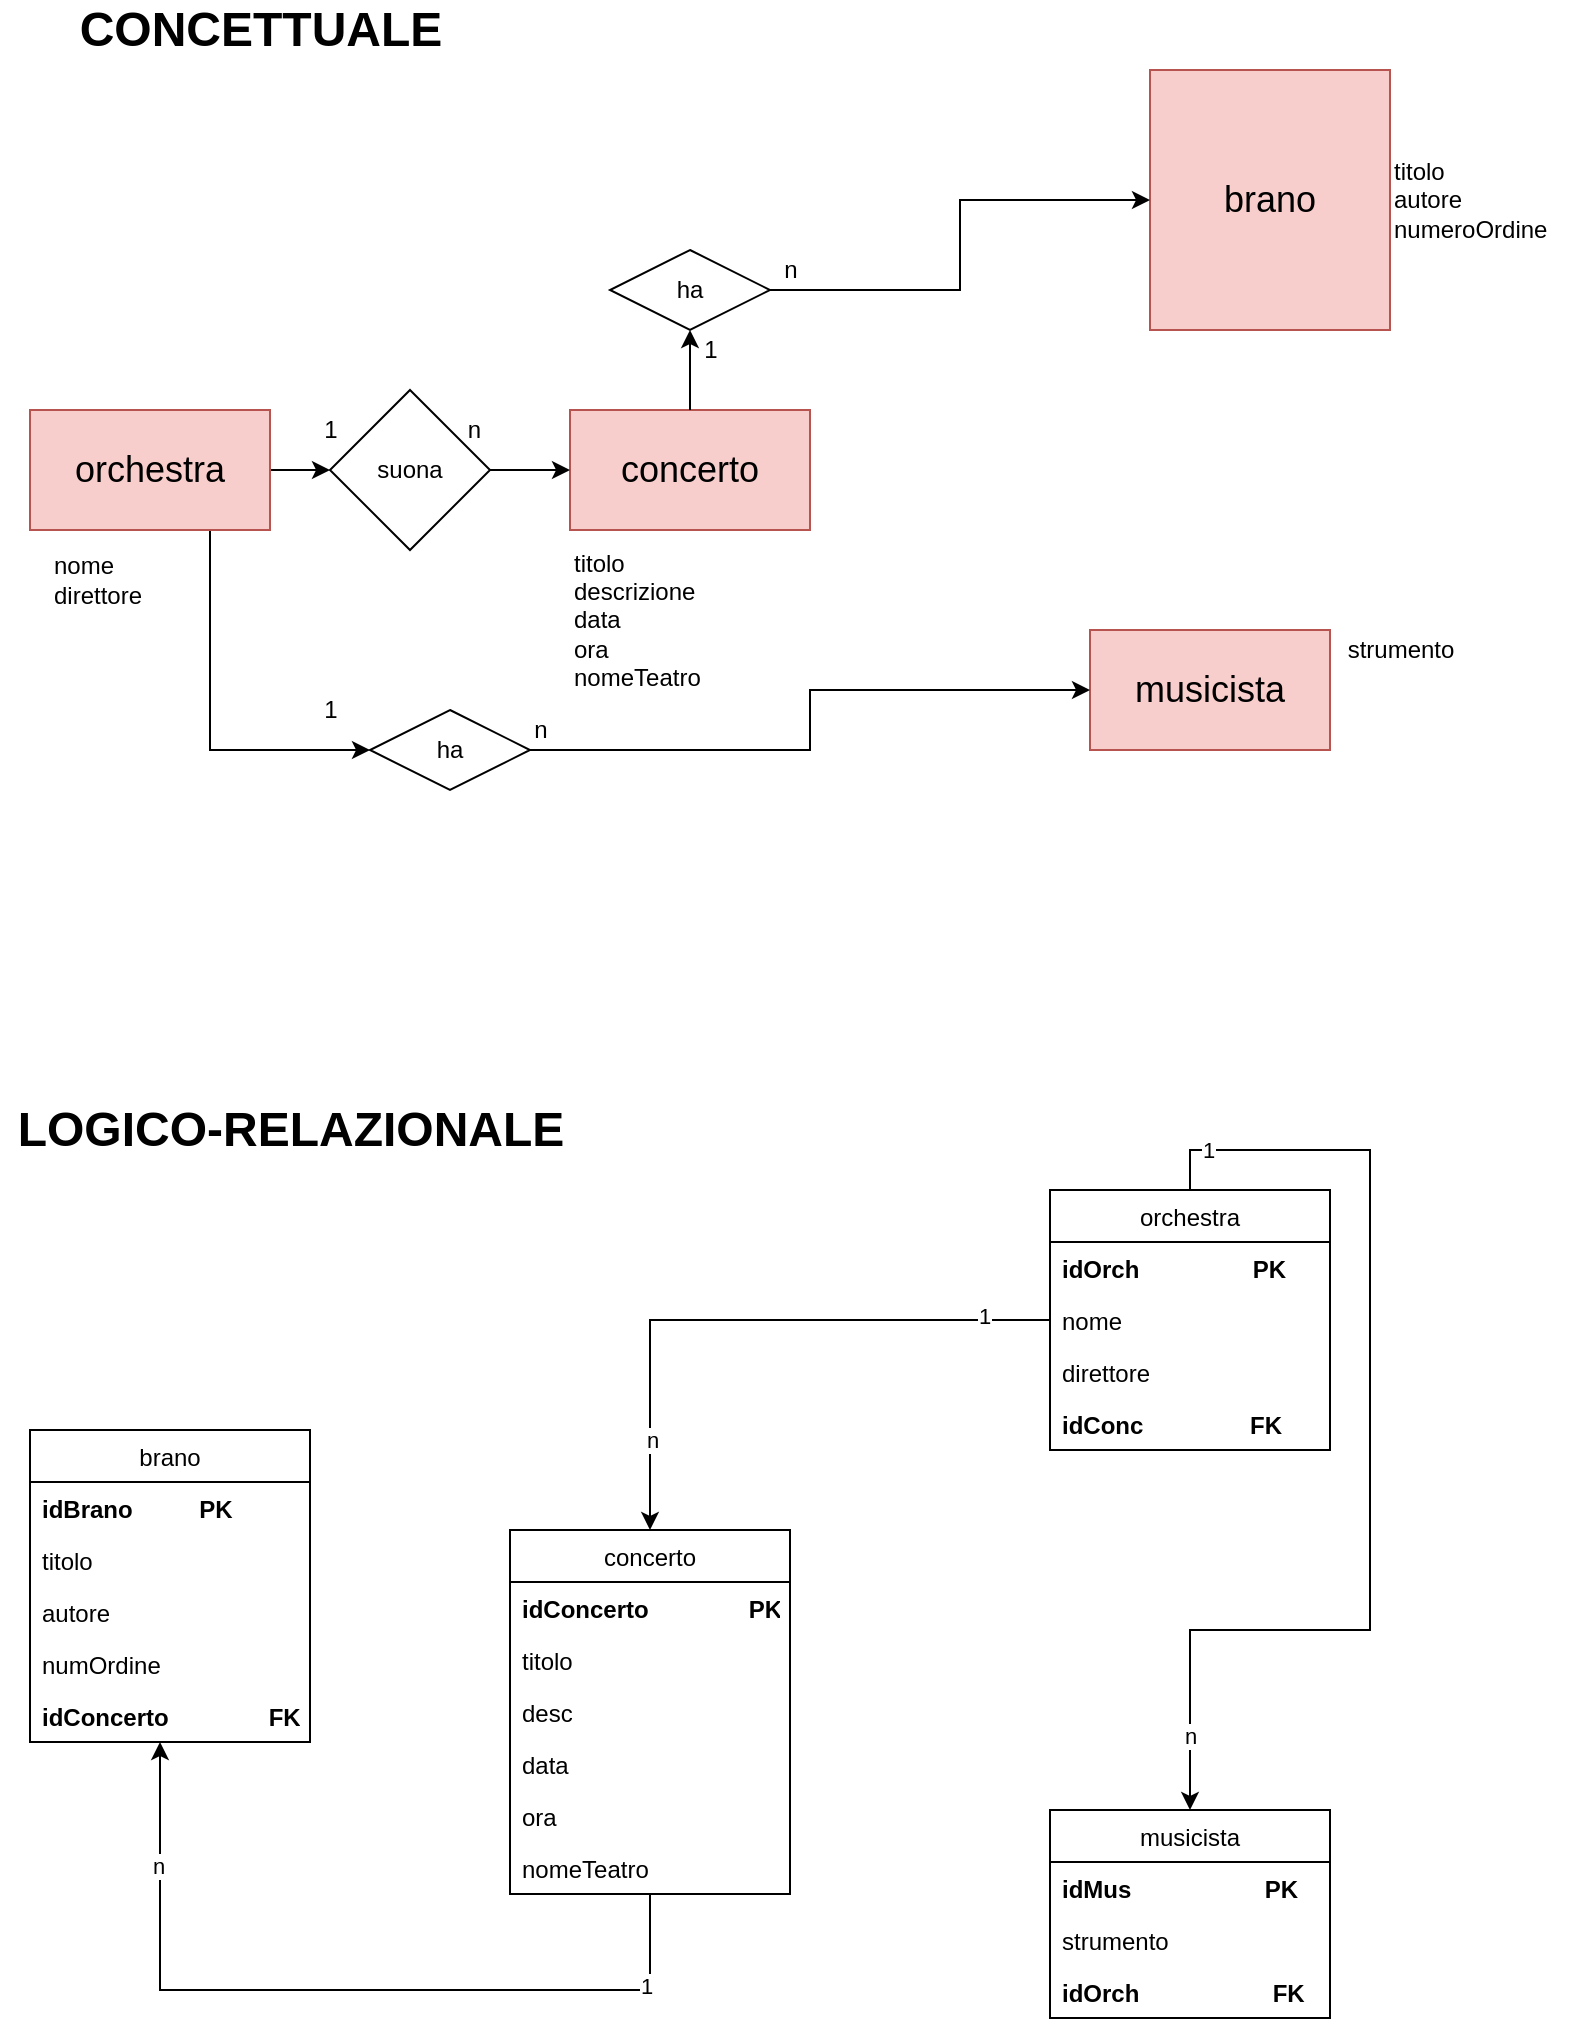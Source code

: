 <mxfile version="14.1.1" type="device"><diagram id="wcIOVRfHjY2_i-HEkIBr" name="Page-1"><mxGraphModel dx="852" dy="621" grid="1" gridSize="10" guides="1" tooltips="1" connect="1" arrows="1" fold="1" page="1" pageScale="1" pageWidth="827" pageHeight="1169" math="0" shadow="0"><root><mxCell id="0"/><mxCell id="1" parent="0"/><mxCell id="-WhVMdLTm_4nTsHvpONc-25" style="edgeStyle=orthogonalEdgeStyle;rounded=0;orthogonalLoop=1;jettySize=auto;html=1;exitX=1;exitY=0.5;exitDx=0;exitDy=0;entryX=0;entryY=0.5;entryDx=0;entryDy=0;" parent="1" source="-WhVMdLTm_4nTsHvpONc-15" target="-WhVMdLTm_4nTsHvpONc-24" edge="1"><mxGeometry relative="1" as="geometry"/></mxCell><mxCell id="-WhVMdLTm_4nTsHvpONc-56" style="edgeStyle=orthogonalEdgeStyle;rounded=0;orthogonalLoop=1;jettySize=auto;html=1;exitX=0.75;exitY=1;exitDx=0;exitDy=0;entryX=0;entryY=0.5;entryDx=0;entryDy=0;" parent="1" source="-WhVMdLTm_4nTsHvpONc-15" target="-WhVMdLTm_4nTsHvpONc-55" edge="1"><mxGeometry relative="1" as="geometry"/></mxCell><mxCell id="-WhVMdLTm_4nTsHvpONc-15" value="&lt;font style=&quot;font-size: 18px&quot;&gt;orchestra&lt;/font&gt;" style="rounded=0;whiteSpace=wrap;html=1;fillColor=#f8cecc;strokeColor=#b85450;" parent="1" vertex="1"><mxGeometry x="50" y="250" width="120" height="60" as="geometry"/></mxCell><mxCell id="-WhVMdLTm_4nTsHvpONc-17" value="&lt;font style=&quot;font-size: 18px&quot;&gt;brano&lt;/font&gt;" style="rounded=0;whiteSpace=wrap;html=1;fillColor=#f8cecc;strokeColor=#b85450;" parent="1" vertex="1"><mxGeometry x="610" y="80" width="120" height="130" as="geometry"/></mxCell><mxCell id="-WhVMdLTm_4nTsHvpONc-31" value="" style="edgeStyle=orthogonalEdgeStyle;rounded=0;orthogonalLoop=1;jettySize=auto;html=1;" parent="1" source="-WhVMdLTm_4nTsHvpONc-30" target="-WhVMdLTm_4nTsHvpONc-17" edge="1"><mxGeometry relative="1" as="geometry"><mxPoint x="380" y="140" as="sourcePoint"/><mxPoint x="550" y="250" as="targetPoint"/></mxGeometry></mxCell><mxCell id="-WhVMdLTm_4nTsHvpONc-19" value="&lt;font style=&quot;font-size: 18px&quot;&gt;concerto&lt;/font&gt;" style="rounded=0;whiteSpace=wrap;html=1;fillColor=#f8cecc;strokeColor=#b85450;" parent="1" vertex="1"><mxGeometry x="320" y="250" width="120" height="60" as="geometry"/></mxCell><mxCell id="-WhVMdLTm_4nTsHvpONc-20" value="&lt;font style=&quot;font-size: 18px&quot;&gt;musicista&lt;/font&gt;" style="rounded=0;whiteSpace=wrap;html=1;fillColor=#f8cecc;strokeColor=#b85450;" parent="1" vertex="1"><mxGeometry x="580" y="360" width="120" height="60" as="geometry"/></mxCell><mxCell id="-WhVMdLTm_4nTsHvpONc-26" style="edgeStyle=orthogonalEdgeStyle;rounded=0;orthogonalLoop=1;jettySize=auto;html=1;exitX=1;exitY=0.5;exitDx=0;exitDy=0;entryX=0;entryY=0.5;entryDx=0;entryDy=0;" parent="1" source="-WhVMdLTm_4nTsHvpONc-24" target="-WhVMdLTm_4nTsHvpONc-19" edge="1"><mxGeometry relative="1" as="geometry"/></mxCell><mxCell id="-WhVMdLTm_4nTsHvpONc-24" value="suona" style="rhombus;whiteSpace=wrap;html=1;" parent="1" vertex="1"><mxGeometry x="200" y="240" width="80" height="80" as="geometry"/></mxCell><mxCell id="-WhVMdLTm_4nTsHvpONc-32" value="" style="edgeStyle=orthogonalEdgeStyle;rounded=0;orthogonalLoop=1;jettySize=auto;html=1;" parent="1" source="-WhVMdLTm_4nTsHvpONc-19" target="-WhVMdLTm_4nTsHvpONc-30" edge="1"><mxGeometry relative="1" as="geometry"><mxPoint x="410" y="230" as="sourcePoint"/></mxGeometry></mxCell><mxCell id="-WhVMdLTm_4nTsHvpONc-30" value="ha" style="rhombus;whiteSpace=wrap;html=1;rounded=0;" parent="1" vertex="1"><mxGeometry x="340" y="170" width="80" height="40" as="geometry"/></mxCell><mxCell id="-WhVMdLTm_4nTsHvpONc-43" value="&lt;font style=&quot;font-size: 24px&quot;&gt;&lt;b&gt;CONCETTUALE&lt;/b&gt;&lt;/font&gt;" style="text;html=1;align=center;verticalAlign=middle;resizable=0;points=[];autosize=1;" parent="1" vertex="1"><mxGeometry x="65" y="50" width="200" height="20" as="geometry"/></mxCell><mxCell id="-WhVMdLTm_4nTsHvpONc-44" value="nome&lt;br&gt;direttore" style="text;html=1;align=left;verticalAlign=middle;resizable=0;points=[];autosize=1;" parent="1" vertex="1"><mxGeometry x="60" y="320" width="60" height="30" as="geometry"/></mxCell><mxCell id="-WhVMdLTm_4nTsHvpONc-45" value="titolo&lt;br&gt;descrizione&lt;br&gt;data&lt;br&gt;ora&lt;br&gt;nomeTeatro" style="text;html=1;align=left;verticalAlign=middle;resizable=0;points=[];autosize=1;" parent="1" vertex="1"><mxGeometry x="320" y="315" width="80" height="80" as="geometry"/></mxCell><mxCell id="-WhVMdLTm_4nTsHvpONc-53" value="titolo&lt;br&gt;autore&lt;br&gt;numeroOrdine" style="text;html=1;align=left;verticalAlign=middle;resizable=0;points=[];autosize=1;" parent="1" vertex="1"><mxGeometry x="730" y="120" width="90" height="50" as="geometry"/></mxCell><mxCell id="-WhVMdLTm_4nTsHvpONc-57" style="edgeStyle=orthogonalEdgeStyle;rounded=0;orthogonalLoop=1;jettySize=auto;html=1;exitX=1;exitY=0.5;exitDx=0;exitDy=0;" parent="1" source="-WhVMdLTm_4nTsHvpONc-55" target="-WhVMdLTm_4nTsHvpONc-20" edge="1"><mxGeometry relative="1" as="geometry"/></mxCell><mxCell id="-WhVMdLTm_4nTsHvpONc-55" value="ha" style="rhombus;whiteSpace=wrap;html=1;rounded=0;" parent="1" vertex="1"><mxGeometry x="220" y="400" width="80" height="40" as="geometry"/></mxCell><mxCell id="-WhVMdLTm_4nTsHvpONc-58" value="n" style="text;html=1;align=center;verticalAlign=middle;resizable=0;points=[];autosize=1;" parent="1" vertex="1"><mxGeometry x="295" y="400" width="20" height="20" as="geometry"/></mxCell><mxCell id="-WhVMdLTm_4nTsHvpONc-60" value="strumento" style="text;html=1;align=center;verticalAlign=middle;resizable=0;points=[];autosize=1;" parent="1" vertex="1"><mxGeometry x="700" y="360" width="70" height="20" as="geometry"/></mxCell><mxCell id="-WhVMdLTm_4nTsHvpONc-68" value="&lt;font style=&quot;font-size: 24px&quot;&gt;&lt;b&gt;LOGICO-RELAZIONALE&lt;/b&gt;&lt;/font&gt;" style="text;html=1;align=center;verticalAlign=middle;resizable=0;points=[];autosize=1;" parent="1" vertex="1"><mxGeometry x="35" y="600" width="290" height="20" as="geometry"/></mxCell><mxCell id="-WhVMdLTm_4nTsHvpONc-70" value="brano" style="swimlane;fontStyle=0;childLayout=stackLayout;horizontal=1;startSize=26;fillColor=none;horizontalStack=0;resizeParent=1;resizeParentMax=0;resizeLast=0;collapsible=1;marginBottom=0;" parent="1" vertex="1"><mxGeometry x="50" y="760" width="140" height="156" as="geometry"/></mxCell><mxCell id="-WhVMdLTm_4nTsHvpONc-71" value="idBrano          PK" style="text;strokeColor=none;fillColor=none;align=left;verticalAlign=top;spacingLeft=4;spacingRight=4;overflow=hidden;rotatable=0;points=[[0,0.5],[1,0.5]];portConstraint=eastwest;fontStyle=1" parent="-WhVMdLTm_4nTsHvpONc-70" vertex="1"><mxGeometry y="26" width="140" height="26" as="geometry"/></mxCell><mxCell id="-WhVMdLTm_4nTsHvpONc-72" value="titolo" style="text;strokeColor=none;fillColor=none;align=left;verticalAlign=top;spacingLeft=4;spacingRight=4;overflow=hidden;rotatable=0;points=[[0,0.5],[1,0.5]];portConstraint=eastwest;" parent="-WhVMdLTm_4nTsHvpONc-70" vertex="1"><mxGeometry y="52" width="140" height="26" as="geometry"/></mxCell><mxCell id="-WhVMdLTm_4nTsHvpONc-73" value="autore" style="text;strokeColor=none;fillColor=none;align=left;verticalAlign=top;spacingLeft=4;spacingRight=4;overflow=hidden;rotatable=0;points=[[0,0.5],[1,0.5]];portConstraint=eastwest;" parent="-WhVMdLTm_4nTsHvpONc-70" vertex="1"><mxGeometry y="78" width="140" height="26" as="geometry"/></mxCell><mxCell id="mgjvD5DERrOaA84Wzk3U-9" value="numOrdine" style="text;strokeColor=none;fillColor=none;align=left;verticalAlign=top;spacingLeft=4;spacingRight=4;overflow=hidden;rotatable=0;points=[[0,0.5],[1,0.5]];portConstraint=eastwest;" parent="-WhVMdLTm_4nTsHvpONc-70" vertex="1"><mxGeometry y="104" width="140" height="26" as="geometry"/></mxCell><mxCell id="mgjvD5DERrOaA84Wzk3U-11" value="idConcerto               FK" style="text;strokeColor=none;fillColor=none;align=left;verticalAlign=top;spacingLeft=4;spacingRight=4;overflow=hidden;rotatable=0;points=[[0,0.5],[1,0.5]];portConstraint=eastwest;fontStyle=1" parent="-WhVMdLTm_4nTsHvpONc-70" vertex="1"><mxGeometry y="130" width="140" height="26" as="geometry"/></mxCell><mxCell id="-WhVMdLTm_4nTsHvpONc-125" style="edgeStyle=orthogonalEdgeStyle;rounded=0;orthogonalLoop=1;jettySize=auto;html=1;exitX=0.5;exitY=0;exitDx=0;exitDy=0;entryX=0.5;entryY=0;entryDx=0;entryDy=0;" parent="1" source="-WhVMdLTm_4nTsHvpONc-74" target="-WhVMdLTm_4nTsHvpONc-107" edge="1"><mxGeometry relative="1" as="geometry"/></mxCell><mxCell id="-WhVMdLTm_4nTsHvpONc-126" value="1" style="edgeLabel;html=1;align=center;verticalAlign=middle;resizable=0;points=[];" parent="-WhVMdLTm_4nTsHvpONc-125" vertex="1" connectable="0"><mxGeometry x="-0.891" relative="1" as="geometry"><mxPoint as="offset"/></mxGeometry></mxCell><mxCell id="-WhVMdLTm_4nTsHvpONc-127" value="n" style="edgeLabel;html=1;align=center;verticalAlign=middle;resizable=0;points=[];" parent="-WhVMdLTm_4nTsHvpONc-125" vertex="1" connectable="0"><mxGeometry x="0.859" relative="1" as="geometry"><mxPoint as="offset"/></mxGeometry></mxCell><mxCell id="-WhVMdLTm_4nTsHvpONc-74" value="orchestra" style="swimlane;fontStyle=0;childLayout=stackLayout;horizontal=1;startSize=26;fillColor=none;horizontalStack=0;resizeParent=1;resizeParentMax=0;resizeLast=0;collapsible=1;marginBottom=0;" parent="1" vertex="1"><mxGeometry x="560" y="640" width="140" height="130" as="geometry"/></mxCell><mxCell id="-WhVMdLTm_4nTsHvpONc-79" value="idOrch                 PK" style="text;strokeColor=none;fillColor=none;align=left;verticalAlign=top;spacingLeft=4;spacingRight=4;overflow=hidden;rotatable=0;points=[[0,0.5],[1,0.5]];portConstraint=eastwest;fontStyle=1" parent="-WhVMdLTm_4nTsHvpONc-74" vertex="1"><mxGeometry y="26" width="140" height="26" as="geometry"/></mxCell><mxCell id="-WhVMdLTm_4nTsHvpONc-75" value="nome" style="text;strokeColor=none;fillColor=none;align=left;verticalAlign=top;spacingLeft=4;spacingRight=4;overflow=hidden;rotatable=0;points=[[0,0.5],[1,0.5]];portConstraint=eastwest;fontStyle=0" parent="-WhVMdLTm_4nTsHvpONc-74" vertex="1"><mxGeometry y="52" width="140" height="26" as="geometry"/></mxCell><mxCell id="-WhVMdLTm_4nTsHvpONc-76" value="direttore" style="text;strokeColor=none;fillColor=none;align=left;verticalAlign=top;spacingLeft=4;spacingRight=4;overflow=hidden;rotatable=0;points=[[0,0.5],[1,0.5]];portConstraint=eastwest;" parent="-WhVMdLTm_4nTsHvpONc-74" vertex="1"><mxGeometry y="78" width="140" height="26" as="geometry"/></mxCell><mxCell id="-WhVMdLTm_4nTsHvpONc-84" value="idConc                FK" style="text;strokeColor=none;fillColor=none;align=left;verticalAlign=top;spacingLeft=4;spacingRight=4;overflow=hidden;rotatable=0;points=[[0,0.5],[1,0.5]];portConstraint=eastwest;fontStyle=1" parent="-WhVMdLTm_4nTsHvpONc-74" vertex="1"><mxGeometry y="104" width="140" height="26" as="geometry"/></mxCell><mxCell id="-WhVMdLTm_4nTsHvpONc-94" value="concerto" style="swimlane;fontStyle=0;childLayout=stackLayout;horizontal=1;startSize=26;fillColor=none;horizontalStack=0;resizeParent=1;resizeParentMax=0;resizeLast=0;collapsible=1;marginBottom=0;" parent="1" vertex="1"><mxGeometry x="290" y="810" width="140" height="182" as="geometry"/></mxCell><mxCell id="-WhVMdLTm_4nTsHvpONc-95" value="idConcerto               PK" style="text;strokeColor=none;fillColor=none;align=left;verticalAlign=top;spacingLeft=4;spacingRight=4;overflow=hidden;rotatable=0;points=[[0,0.5],[1,0.5]];portConstraint=eastwest;fontStyle=1" parent="-WhVMdLTm_4nTsHvpONc-94" vertex="1"><mxGeometry y="26" width="140" height="26" as="geometry"/></mxCell><mxCell id="-WhVMdLTm_4nTsHvpONc-98" value="titolo" style="text;strokeColor=none;fillColor=none;align=left;verticalAlign=top;spacingLeft=4;spacingRight=4;overflow=hidden;rotatable=0;points=[[0,0.5],[1,0.5]];portConstraint=eastwest;" parent="-WhVMdLTm_4nTsHvpONc-94" vertex="1"><mxGeometry y="52" width="140" height="26" as="geometry"/></mxCell><mxCell id="-WhVMdLTm_4nTsHvpONc-99" value="desc" style="text;strokeColor=none;fillColor=none;align=left;verticalAlign=top;spacingLeft=4;spacingRight=4;overflow=hidden;rotatable=0;points=[[0,0.5],[1,0.5]];portConstraint=eastwest;" parent="-WhVMdLTm_4nTsHvpONc-94" vertex="1"><mxGeometry y="78" width="140" height="26" as="geometry"/></mxCell><mxCell id="-WhVMdLTm_4nTsHvpONc-100" value="data" style="text;strokeColor=none;fillColor=none;align=left;verticalAlign=top;spacingLeft=4;spacingRight=4;overflow=hidden;rotatable=0;points=[[0,0.5],[1,0.5]];portConstraint=eastwest;" parent="-WhVMdLTm_4nTsHvpONc-94" vertex="1"><mxGeometry y="104" width="140" height="26" as="geometry"/></mxCell><mxCell id="-WhVMdLTm_4nTsHvpONc-96" value="ora" style="text;strokeColor=none;fillColor=none;align=left;verticalAlign=top;spacingLeft=4;spacingRight=4;overflow=hidden;rotatable=0;points=[[0,0.5],[1,0.5]];portConstraint=eastwest;" parent="-WhVMdLTm_4nTsHvpONc-94" vertex="1"><mxGeometry y="130" width="140" height="26" as="geometry"/></mxCell><mxCell id="mgjvD5DERrOaA84Wzk3U-6" value="nomeTeatro" style="text;strokeColor=none;fillColor=none;align=left;verticalAlign=top;spacingLeft=4;spacingRight=4;overflow=hidden;rotatable=0;points=[[0,0.5],[1,0.5]];portConstraint=eastwest;" parent="-WhVMdLTm_4nTsHvpONc-94" vertex="1"><mxGeometry y="156" width="140" height="26" as="geometry"/></mxCell><mxCell id="-WhVMdLTm_4nTsHvpONc-104" style="edgeStyle=orthogonalEdgeStyle;rounded=0;orthogonalLoop=1;jettySize=auto;html=1;exitX=0;exitY=0.5;exitDx=0;exitDy=0;entryX=0.5;entryY=0;entryDx=0;entryDy=0;" parent="1" source="-WhVMdLTm_4nTsHvpONc-75" target="-WhVMdLTm_4nTsHvpONc-94" edge="1"><mxGeometry relative="1" as="geometry"><Array as="points"><mxPoint x="360" y="705"/></Array><mxPoint x="430" y="705" as="targetPoint"/></mxGeometry></mxCell><mxCell id="-WhVMdLTm_4nTsHvpONc-105" value="1" style="edgeLabel;html=1;align=center;verticalAlign=middle;resizable=0;points=[];" parent="-WhVMdLTm_4nTsHvpONc-104" vertex="1" connectable="0"><mxGeometry x="-0.781" y="-2" relative="1" as="geometry"><mxPoint as="offset"/></mxGeometry></mxCell><mxCell id="-WhVMdLTm_4nTsHvpONc-106" value="n" style="edgeLabel;html=1;align=center;verticalAlign=middle;resizable=0;points=[];" parent="-WhVMdLTm_4nTsHvpONc-104" vertex="1" connectable="0"><mxGeometry x="0.703" y="1" relative="1" as="geometry"><mxPoint as="offset"/></mxGeometry></mxCell><mxCell id="-WhVMdLTm_4nTsHvpONc-107" value="musicista" style="swimlane;fontStyle=0;childLayout=stackLayout;horizontal=1;startSize=26;fillColor=none;horizontalStack=0;resizeParent=1;resizeParentMax=0;resizeLast=0;collapsible=1;marginBottom=0;" parent="1" vertex="1"><mxGeometry x="560" y="950" width="140" height="104" as="geometry"><mxRectangle x="560" y="950" width="60" height="26" as="alternateBounds"/></mxGeometry></mxCell><mxCell id="-WhVMdLTm_4nTsHvpONc-108" value="idMus                    PK" style="text;strokeColor=none;fillColor=none;align=left;verticalAlign=top;spacingLeft=4;spacingRight=4;overflow=hidden;rotatable=0;points=[[0,0.5],[1,0.5]];portConstraint=eastwest;fontStyle=1" parent="-WhVMdLTm_4nTsHvpONc-107" vertex="1"><mxGeometry y="26" width="140" height="26" as="geometry"/></mxCell><mxCell id="mgjvD5DERrOaA84Wzk3U-7" value="strumento" style="text;strokeColor=none;fillColor=none;align=left;verticalAlign=top;spacingLeft=4;spacingRight=4;overflow=hidden;rotatable=0;points=[[0,0.5],[1,0.5]];portConstraint=eastwest;" parent="-WhVMdLTm_4nTsHvpONc-107" vertex="1"><mxGeometry y="52" width="140" height="26" as="geometry"/></mxCell><mxCell id="-WhVMdLTm_4nTsHvpONc-111" value="idOrch                    FK" style="text;strokeColor=none;fillColor=none;align=left;verticalAlign=top;spacingLeft=4;spacingRight=4;overflow=hidden;rotatable=0;points=[[0,0.5],[1,0.5]];portConstraint=eastwest;fontStyle=1" parent="-WhVMdLTm_4nTsHvpONc-107" vertex="1"><mxGeometry y="78" width="140" height="26" as="geometry"/></mxCell><mxCell id="mgjvD5DERrOaA84Wzk3U-1" value="1" style="text;html=1;align=center;verticalAlign=middle;resizable=0;points=[];autosize=1;" parent="1" vertex="1"><mxGeometry x="190" y="250" width="20" height="20" as="geometry"/></mxCell><mxCell id="mgjvD5DERrOaA84Wzk3U-2" value="&amp;nbsp;n" style="text;html=1;align=center;verticalAlign=middle;resizable=0;points=[];autosize=1;" parent="1" vertex="1"><mxGeometry x="255" y="250" width="30" height="20" as="geometry"/></mxCell><mxCell id="mgjvD5DERrOaA84Wzk3U-3" value="1" style="text;html=1;align=center;verticalAlign=middle;resizable=0;points=[];autosize=1;" parent="1" vertex="1"><mxGeometry x="190" y="390" width="20" height="20" as="geometry"/></mxCell><mxCell id="mgjvD5DERrOaA84Wzk3U-4" value="1" style="text;html=1;align=center;verticalAlign=middle;resizable=0;points=[];autosize=1;" parent="1" vertex="1"><mxGeometry x="380" y="210" width="20" height="20" as="geometry"/></mxCell><mxCell id="mgjvD5DERrOaA84Wzk3U-5" value="n" style="text;html=1;align=center;verticalAlign=middle;resizable=0;points=[];autosize=1;" parent="1" vertex="1"><mxGeometry x="420" y="170" width="20" height="20" as="geometry"/></mxCell><mxCell id="mgjvD5DERrOaA84Wzk3U-12" style="edgeStyle=orthogonalEdgeStyle;rounded=0;orthogonalLoop=1;jettySize=auto;html=1;" parent="1" source="-WhVMdLTm_4nTsHvpONc-94" target="-WhVMdLTm_4nTsHvpONc-70" edge="1"><mxGeometry relative="1" as="geometry"><Array as="points"><mxPoint x="360" y="1040"/><mxPoint x="115" y="1040"/></Array><mxPoint x="315" y="1040" as="sourcePoint"/><mxPoint x="115" y="1145" as="targetPoint"/></mxGeometry></mxCell><mxCell id="mgjvD5DERrOaA84Wzk3U-13" value="1" style="edgeLabel;html=1;align=center;verticalAlign=middle;resizable=0;points=[];" parent="mgjvD5DERrOaA84Wzk3U-12" vertex="1" connectable="0"><mxGeometry x="-0.781" y="-2" relative="1" as="geometry"><mxPoint as="offset"/></mxGeometry></mxCell><mxCell id="mgjvD5DERrOaA84Wzk3U-14" value="n" style="edgeLabel;html=1;align=center;verticalAlign=middle;resizable=0;points=[];" parent="mgjvD5DERrOaA84Wzk3U-12" vertex="1" connectable="0"><mxGeometry x="0.703" y="1" relative="1" as="geometry"><mxPoint as="offset"/></mxGeometry></mxCell></root></mxGraphModel></diagram></mxfile>